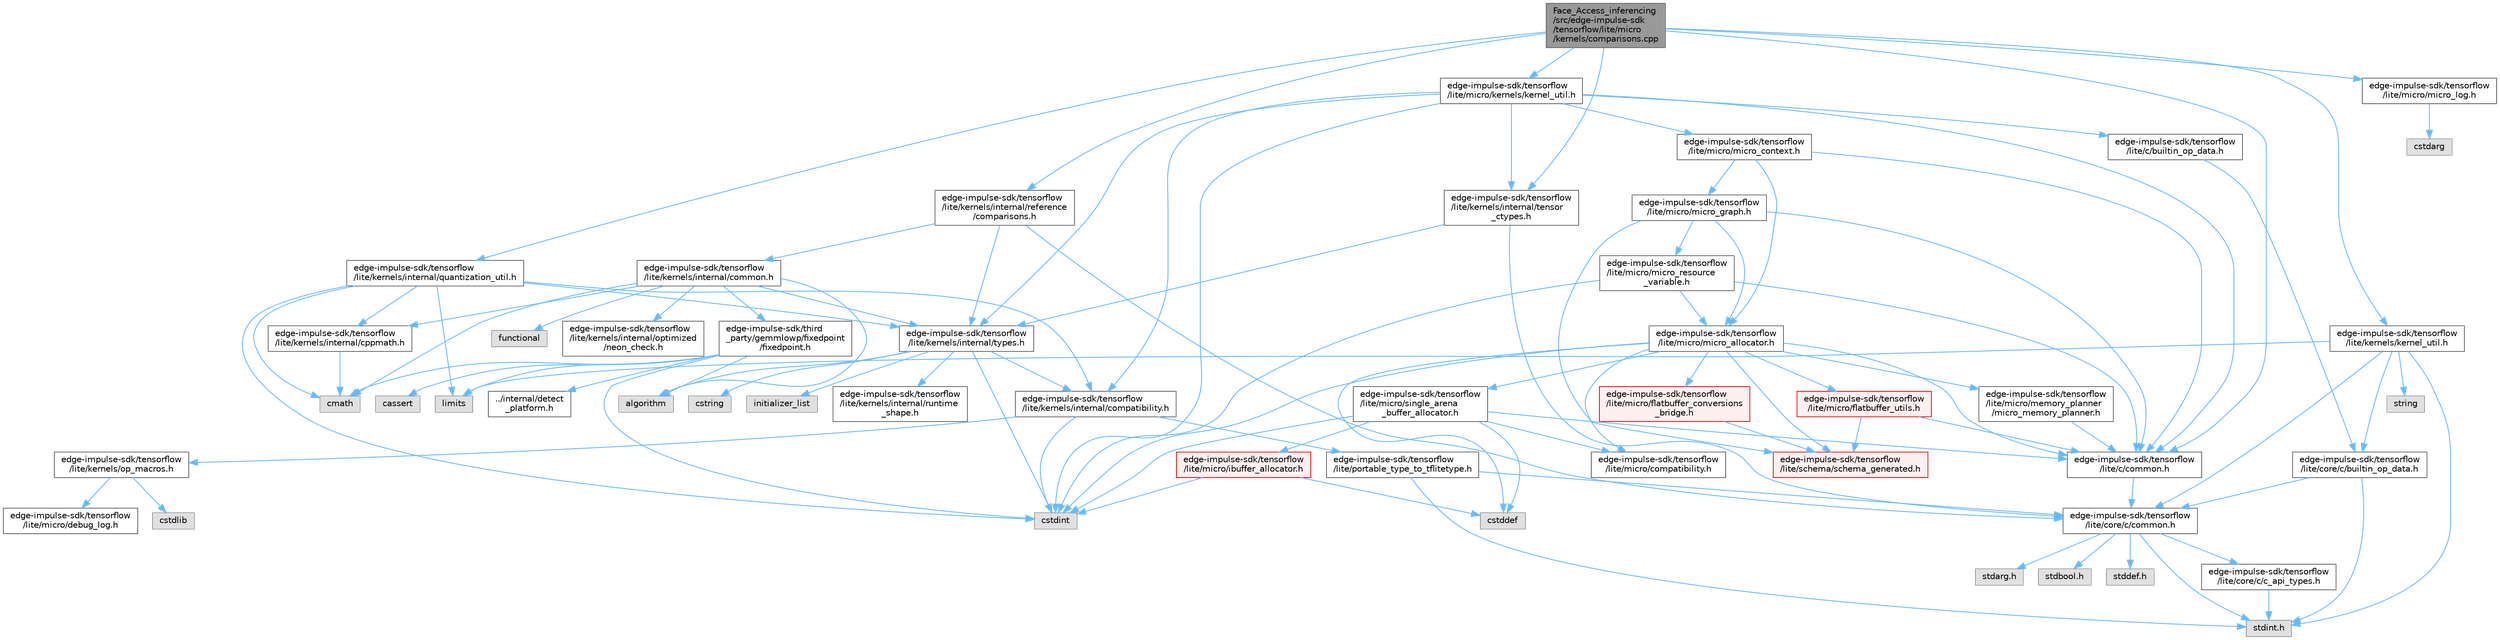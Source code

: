 digraph "Face_Access_inferencing/src/edge-impulse-sdk/tensorflow/lite/micro/kernels/comparisons.cpp"
{
 // LATEX_PDF_SIZE
  bgcolor="transparent";
  edge [fontname=Helvetica,fontsize=10,labelfontname=Helvetica,labelfontsize=10];
  node [fontname=Helvetica,fontsize=10,shape=box,height=0.2,width=0.4];
  Node1 [id="Node000001",label="Face_Access_inferencing\l/src/edge-impulse-sdk\l/tensorflow/lite/micro\l/kernels/comparisons.cpp",height=0.2,width=0.4,color="gray40", fillcolor="grey60", style="filled", fontcolor="black",tooltip=" "];
  Node1 -> Node2 [id="edge99_Node000001_Node000002",color="steelblue1",style="solid",tooltip=" "];
  Node2 [id="Node000002",label="edge-impulse-sdk/tensorflow\l/lite/kernels/internal/reference\l/comparisons.h",height=0.2,width=0.4,color="grey40", fillcolor="white", style="filled",URL="$_face___access__inferencing_2src_2edge-impulse-sdk_2tensorflow_2lite_2kernels_2internal_2reference_2comparisons_8h.html",tooltip=" "];
  Node2 -> Node3 [id="edge100_Node000002_Node000003",color="steelblue1",style="solid",tooltip=" "];
  Node3 [id="Node000003",label="edge-impulse-sdk/tensorflow\l/lite/core/c/common.h",height=0.2,width=0.4,color="grey40", fillcolor="white", style="filled",URL="$_face___access__inferencing_2src_2edge-impulse-sdk_2tensorflow_2lite_2core_2c_2common_8h.html",tooltip=" "];
  Node3 -> Node4 [id="edge101_Node000003_Node000004",color="steelblue1",style="solid",tooltip=" "];
  Node4 [id="Node000004",label="stdarg.h",height=0.2,width=0.4,color="grey60", fillcolor="#E0E0E0", style="filled",tooltip=" "];
  Node3 -> Node5 [id="edge102_Node000003_Node000005",color="steelblue1",style="solid",tooltip=" "];
  Node5 [id="Node000005",label="stdbool.h",height=0.2,width=0.4,color="grey60", fillcolor="#E0E0E0", style="filled",tooltip=" "];
  Node3 -> Node6 [id="edge103_Node000003_Node000006",color="steelblue1",style="solid",tooltip=" "];
  Node6 [id="Node000006",label="stddef.h",height=0.2,width=0.4,color="grey60", fillcolor="#E0E0E0", style="filled",tooltip=" "];
  Node3 -> Node7 [id="edge104_Node000003_Node000007",color="steelblue1",style="solid",tooltip=" "];
  Node7 [id="Node000007",label="stdint.h",height=0.2,width=0.4,color="grey60", fillcolor="#E0E0E0", style="filled",tooltip=" "];
  Node3 -> Node8 [id="edge105_Node000003_Node000008",color="steelblue1",style="solid",tooltip=" "];
  Node8 [id="Node000008",label="edge-impulse-sdk/tensorflow\l/lite/core/c/c_api_types.h",height=0.2,width=0.4,color="grey40", fillcolor="white", style="filled",URL="$_face___access__inferencing_2src_2edge-impulse-sdk_2tensorflow_2lite_2core_2c_2c__api__types_8h.html",tooltip=" "];
  Node8 -> Node7 [id="edge106_Node000008_Node000007",color="steelblue1",style="solid",tooltip=" "];
  Node2 -> Node9 [id="edge107_Node000002_Node000009",color="steelblue1",style="solid",tooltip=" "];
  Node9 [id="Node000009",label="edge-impulse-sdk/tensorflow\l/lite/kernels/internal/common.h",height=0.2,width=0.4,color="grey40", fillcolor="white", style="filled",URL="$_face___access__inferencing_2src_2edge-impulse-sdk_2tensorflow_2lite_2kernels_2internal_2common_8h.html",tooltip=" "];
  Node9 -> Node10 [id="edge108_Node000009_Node000010",color="steelblue1",style="solid",tooltip=" "];
  Node10 [id="Node000010",label="algorithm",height=0.2,width=0.4,color="grey60", fillcolor="#E0E0E0", style="filled",tooltip=" "];
  Node9 -> Node11 [id="edge109_Node000009_Node000011",color="steelblue1",style="solid",tooltip=" "];
  Node11 [id="Node000011",label="cmath",height=0.2,width=0.4,color="grey60", fillcolor="#E0E0E0", style="filled",tooltip=" "];
  Node9 -> Node12 [id="edge110_Node000009_Node000012",color="steelblue1",style="solid",tooltip=" "];
  Node12 [id="Node000012",label="functional",height=0.2,width=0.4,color="grey60", fillcolor="#E0E0E0", style="filled",tooltip=" "];
  Node9 -> Node13 [id="edge111_Node000009_Node000013",color="steelblue1",style="solid",tooltip=" "];
  Node13 [id="Node000013",label="edge-impulse-sdk/third\l_party/gemmlowp/fixedpoint\l/fixedpoint.h",height=0.2,width=0.4,color="grey40", fillcolor="white", style="filled",URL="$_face___access__inferencing_2src_2edge-impulse-sdk_2third__party_2gemmlowp_2fixedpoint_2fixedpoint_8h.html",tooltip=" "];
  Node13 -> Node10 [id="edge112_Node000013_Node000010",color="steelblue1",style="solid",tooltip=" "];
  Node13 -> Node14 [id="edge113_Node000013_Node000014",color="steelblue1",style="solid",tooltip=" "];
  Node14 [id="Node000014",label="cassert",height=0.2,width=0.4,color="grey60", fillcolor="#E0E0E0", style="filled",tooltip=" "];
  Node13 -> Node11 [id="edge114_Node000013_Node000011",color="steelblue1",style="solid",tooltip=" "];
  Node13 -> Node15 [id="edge115_Node000013_Node000015",color="steelblue1",style="solid",tooltip=" "];
  Node15 [id="Node000015",label="cstdint",height=0.2,width=0.4,color="grey60", fillcolor="#E0E0E0", style="filled",tooltip=" "];
  Node13 -> Node16 [id="edge116_Node000013_Node000016",color="steelblue1",style="solid",tooltip=" "];
  Node16 [id="Node000016",label="limits",height=0.2,width=0.4,color="grey60", fillcolor="#E0E0E0", style="filled",tooltip=" "];
  Node13 -> Node17 [id="edge117_Node000013_Node000017",color="steelblue1",style="solid",tooltip=" "];
  Node17 [id="Node000017",label="../internal/detect\l_platform.h",height=0.2,width=0.4,color="grey40", fillcolor="white", style="filled",URL="$_face___access__inferencing_2src_2edge-impulse-sdk_2third__party_2gemmlowp_2internal_2detect__platform_8h.html",tooltip=" "];
  Node9 -> Node18 [id="edge118_Node000009_Node000018",color="steelblue1",style="solid",tooltip=" "];
  Node18 [id="Node000018",label="edge-impulse-sdk/tensorflow\l/lite/kernels/internal/cppmath.h",height=0.2,width=0.4,color="grey40", fillcolor="white", style="filled",URL="$_face___access__inferencing_2src_2edge-impulse-sdk_2tensorflow_2lite_2kernels_2internal_2cppmath_8h.html",tooltip=" "];
  Node18 -> Node11 [id="edge119_Node000018_Node000011",color="steelblue1",style="solid",tooltip=" "];
  Node9 -> Node19 [id="edge120_Node000009_Node000019",color="steelblue1",style="solid",tooltip=" "];
  Node19 [id="Node000019",label="edge-impulse-sdk/tensorflow\l/lite/kernels/internal/optimized\l/neon_check.h",height=0.2,width=0.4,color="grey40", fillcolor="white", style="filled",URL="$_face___access__inferencing_2src_2edge-impulse-sdk_2tensorflow_2lite_2kernels_2internal_2optimized_2neon__check_8h.html",tooltip=" "];
  Node9 -> Node20 [id="edge121_Node000009_Node000020",color="steelblue1",style="solid",tooltip=" "];
  Node20 [id="Node000020",label="edge-impulse-sdk/tensorflow\l/lite/kernels/internal/types.h",height=0.2,width=0.4,color="grey40", fillcolor="white", style="filled",URL="$_face___access__inferencing_2src_2edge-impulse-sdk_2tensorflow_2lite_2kernels_2internal_2types_8h.html",tooltip=" "];
  Node20 -> Node10 [id="edge122_Node000020_Node000010",color="steelblue1",style="solid",tooltip=" "];
  Node20 -> Node15 [id="edge123_Node000020_Node000015",color="steelblue1",style="solid",tooltip=" "];
  Node20 -> Node21 [id="edge124_Node000020_Node000021",color="steelblue1",style="solid",tooltip=" "];
  Node21 [id="Node000021",label="cstring",height=0.2,width=0.4,color="grey60", fillcolor="#E0E0E0", style="filled",tooltip=" "];
  Node20 -> Node22 [id="edge125_Node000020_Node000022",color="steelblue1",style="solid",tooltip=" "];
  Node22 [id="Node000022",label="initializer_list",height=0.2,width=0.4,color="grey60", fillcolor="#E0E0E0", style="filled",tooltip=" "];
  Node20 -> Node23 [id="edge126_Node000020_Node000023",color="steelblue1",style="solid",tooltip=" "];
  Node23 [id="Node000023",label="edge-impulse-sdk/tensorflow\l/lite/kernels/internal/compatibility.h",height=0.2,width=0.4,color="grey40", fillcolor="white", style="filled",URL="$_face___access__inferencing_2src_2edge-impulse-sdk_2tensorflow_2lite_2kernels_2internal_2compatibility_8h.html",tooltip=" "];
  Node23 -> Node15 [id="edge127_Node000023_Node000015",color="steelblue1",style="solid",tooltip=" "];
  Node23 -> Node24 [id="edge128_Node000023_Node000024",color="steelblue1",style="solid",tooltip=" "];
  Node24 [id="Node000024",label="edge-impulse-sdk/tensorflow\l/lite/portable_type_to_tflitetype.h",height=0.2,width=0.4,color="grey40", fillcolor="white", style="filled",URL="$_face___access__inferencing_2src_2edge-impulse-sdk_2tensorflow_2lite_2portable__type__to__tflitetype_8h.html",tooltip=" "];
  Node24 -> Node7 [id="edge129_Node000024_Node000007",color="steelblue1",style="solid",tooltip=" "];
  Node24 -> Node3 [id="edge130_Node000024_Node000003",color="steelblue1",style="solid",tooltip=" "];
  Node23 -> Node25 [id="edge131_Node000023_Node000025",color="steelblue1",style="solid",tooltip=" "];
  Node25 [id="Node000025",label="edge-impulse-sdk/tensorflow\l/lite/kernels/op_macros.h",height=0.2,width=0.4,color="grey40", fillcolor="white", style="filled",URL="$_face___access__inferencing_2src_2edge-impulse-sdk_2tensorflow_2lite_2kernels_2op__macros_8h.html",tooltip=" "];
  Node25 -> Node26 [id="edge132_Node000025_Node000026",color="steelblue1",style="solid",tooltip=" "];
  Node26 [id="Node000026",label="edge-impulse-sdk/tensorflow\l/lite/micro/debug_log.h",height=0.2,width=0.4,color="grey40", fillcolor="white", style="filled",URL="$_face___access__inferencing_2src_2edge-impulse-sdk_2tensorflow_2lite_2micro_2debug__log_8h.html",tooltip=" "];
  Node25 -> Node27 [id="edge133_Node000025_Node000027",color="steelblue1",style="solid",tooltip=" "];
  Node27 [id="Node000027",label="cstdlib",height=0.2,width=0.4,color="grey60", fillcolor="#E0E0E0", style="filled",tooltip=" "];
  Node20 -> Node28 [id="edge134_Node000020_Node000028",color="steelblue1",style="solid",tooltip=" "];
  Node28 [id="Node000028",label="edge-impulse-sdk/tensorflow\l/lite/kernels/internal/runtime\l_shape.h",height=0.2,width=0.4,color="grey40", fillcolor="white", style="filled",URL="$_face___access__inferencing_2src_2edge-impulse-sdk_2tensorflow_2lite_2kernels_2internal_2runtime__shape_8h.html",tooltip=" "];
  Node2 -> Node20 [id="edge135_Node000002_Node000020",color="steelblue1",style="solid",tooltip=" "];
  Node1 -> Node29 [id="edge136_Node000001_Node000029",color="steelblue1",style="solid",tooltip=" "];
  Node29 [id="Node000029",label="edge-impulse-sdk/tensorflow\l/lite/c/common.h",height=0.2,width=0.4,color="grey40", fillcolor="white", style="filled",URL="$_face___access__inferencing_2src_2edge-impulse-sdk_2tensorflow_2lite_2c_2common_8h.html",tooltip=" "];
  Node29 -> Node3 [id="edge137_Node000029_Node000003",color="steelblue1",style="solid",tooltip=" "];
  Node1 -> Node30 [id="edge138_Node000001_Node000030",color="steelblue1",style="solid",tooltip=" "];
  Node30 [id="Node000030",label="edge-impulse-sdk/tensorflow\l/lite/kernels/internal/quantization_util.h",height=0.2,width=0.4,color="grey40", fillcolor="white", style="filled",URL="$_face___access__inferencing_2src_2edge-impulse-sdk_2tensorflow_2lite_2kernels_2internal_2quantization__util_8h.html",tooltip=" "];
  Node30 -> Node11 [id="edge139_Node000030_Node000011",color="steelblue1",style="solid",tooltip=" "];
  Node30 -> Node15 [id="edge140_Node000030_Node000015",color="steelblue1",style="solid",tooltip=" "];
  Node30 -> Node16 [id="edge141_Node000030_Node000016",color="steelblue1",style="solid",tooltip=" "];
  Node30 -> Node23 [id="edge142_Node000030_Node000023",color="steelblue1",style="solid",tooltip=" "];
  Node30 -> Node18 [id="edge143_Node000030_Node000018",color="steelblue1",style="solid",tooltip=" "];
  Node30 -> Node20 [id="edge144_Node000030_Node000020",color="steelblue1",style="solid",tooltip=" "];
  Node1 -> Node31 [id="edge145_Node000001_Node000031",color="steelblue1",style="solid",tooltip=" "];
  Node31 [id="Node000031",label="edge-impulse-sdk/tensorflow\l/lite/kernels/internal/tensor\l_ctypes.h",height=0.2,width=0.4,color="grey40", fillcolor="white", style="filled",URL="$_face___access__inferencing_2src_2edge-impulse-sdk_2tensorflow_2lite_2kernels_2internal_2tensor__ctypes_8h.html",tooltip=" "];
  Node31 -> Node3 [id="edge146_Node000031_Node000003",color="steelblue1",style="solid",tooltip=" "];
  Node31 -> Node20 [id="edge147_Node000031_Node000020",color="steelblue1",style="solid",tooltip=" "];
  Node1 -> Node32 [id="edge148_Node000001_Node000032",color="steelblue1",style="solid",tooltip=" "];
  Node32 [id="Node000032",label="edge-impulse-sdk/tensorflow\l/lite/kernels/kernel_util.h",height=0.2,width=0.4,color="grey40", fillcolor="white", style="filled",URL="$_face___access__inferencing_2src_2edge-impulse-sdk_2tensorflow_2lite_2kernels_2kernel__util_8h.html",tooltip=" "];
  Node32 -> Node7 [id="edge149_Node000032_Node000007",color="steelblue1",style="solid",tooltip=" "];
  Node32 -> Node16 [id="edge150_Node000032_Node000016",color="steelblue1",style="solid",tooltip=" "];
  Node32 -> Node33 [id="edge151_Node000032_Node000033",color="steelblue1",style="solid",tooltip=" "];
  Node33 [id="Node000033",label="string",height=0.2,width=0.4,color="grey60", fillcolor="#E0E0E0", style="filled",tooltip=" "];
  Node32 -> Node34 [id="edge152_Node000032_Node000034",color="steelblue1",style="solid",tooltip=" "];
  Node34 [id="Node000034",label="edge-impulse-sdk/tensorflow\l/lite/core/c/builtin_op_data.h",height=0.2,width=0.4,color="grey40", fillcolor="white", style="filled",URL="$_face___access__inferencing_2src_2edge-impulse-sdk_2tensorflow_2lite_2core_2c_2builtin__op__data_8h.html",tooltip=" "];
  Node34 -> Node7 [id="edge153_Node000034_Node000007",color="steelblue1",style="solid",tooltip=" "];
  Node34 -> Node3 [id="edge154_Node000034_Node000003",color="steelblue1",style="solid",tooltip=" "];
  Node32 -> Node3 [id="edge155_Node000032_Node000003",color="steelblue1",style="solid",tooltip=" "];
  Node1 -> Node35 [id="edge156_Node000001_Node000035",color="steelblue1",style="solid",tooltip=" "];
  Node35 [id="Node000035",label="edge-impulse-sdk/tensorflow\l/lite/micro/kernels/kernel_util.h",height=0.2,width=0.4,color="grey40", fillcolor="white", style="filled",URL="$_face___access__inferencing_2src_2edge-impulse-sdk_2tensorflow_2lite_2micro_2kernels_2kernel__util_8h.html",tooltip=" "];
  Node35 -> Node15 [id="edge157_Node000035_Node000015",color="steelblue1",style="solid",tooltip=" "];
  Node35 -> Node36 [id="edge158_Node000035_Node000036",color="steelblue1",style="solid",tooltip=" "];
  Node36 [id="Node000036",label="edge-impulse-sdk/tensorflow\l/lite/c/builtin_op_data.h",height=0.2,width=0.4,color="grey40", fillcolor="white", style="filled",URL="$_face___access__inferencing_2src_2edge-impulse-sdk_2tensorflow_2lite_2c_2builtin__op__data_8h.html",tooltip=" "];
  Node36 -> Node34 [id="edge159_Node000036_Node000034",color="steelblue1",style="solid",tooltip=" "];
  Node35 -> Node29 [id="edge160_Node000035_Node000029",color="steelblue1",style="solid",tooltip=" "];
  Node35 -> Node23 [id="edge161_Node000035_Node000023",color="steelblue1",style="solid",tooltip=" "];
  Node35 -> Node31 [id="edge162_Node000035_Node000031",color="steelblue1",style="solid",tooltip=" "];
  Node35 -> Node20 [id="edge163_Node000035_Node000020",color="steelblue1",style="solid",tooltip=" "];
  Node35 -> Node37 [id="edge164_Node000035_Node000037",color="steelblue1",style="solid",tooltip=" "];
  Node37 [id="Node000037",label="edge-impulse-sdk/tensorflow\l/lite/micro/micro_context.h",height=0.2,width=0.4,color="grey40", fillcolor="white", style="filled",URL="$_face___access__inferencing_2src_2edge-impulse-sdk_2tensorflow_2lite_2micro_2micro__context_8h.html",tooltip=" "];
  Node37 -> Node29 [id="edge165_Node000037_Node000029",color="steelblue1",style="solid",tooltip=" "];
  Node37 -> Node38 [id="edge166_Node000037_Node000038",color="steelblue1",style="solid",tooltip=" "];
  Node38 [id="Node000038",label="edge-impulse-sdk/tensorflow\l/lite/micro/micro_allocator.h",height=0.2,width=0.4,color="grey40", fillcolor="white", style="filled",URL="$_face___access__inferencing_2src_2edge-impulse-sdk_2tensorflow_2lite_2micro_2micro__allocator_8h.html",tooltip=" "];
  Node38 -> Node39 [id="edge167_Node000038_Node000039",color="steelblue1",style="solid",tooltip=" "];
  Node39 [id="Node000039",label="cstddef",height=0.2,width=0.4,color="grey60", fillcolor="#E0E0E0", style="filled",tooltip=" "];
  Node38 -> Node15 [id="edge168_Node000038_Node000015",color="steelblue1",style="solid",tooltip=" "];
  Node38 -> Node29 [id="edge169_Node000038_Node000029",color="steelblue1",style="solid",tooltip=" "];
  Node38 -> Node40 [id="edge170_Node000038_Node000040",color="steelblue1",style="solid",tooltip=" "];
  Node40 [id="Node000040",label="edge-impulse-sdk/tensorflow\l/lite/micro/single_arena\l_buffer_allocator.h",height=0.2,width=0.4,color="grey40", fillcolor="white", style="filled",URL="$_face___access__inferencing_2src_2edge-impulse-sdk_2tensorflow_2lite_2micro_2single__arena__buffer__allocator_8h.html",tooltip=" "];
  Node40 -> Node39 [id="edge171_Node000040_Node000039",color="steelblue1",style="solid",tooltip=" "];
  Node40 -> Node15 [id="edge172_Node000040_Node000015",color="steelblue1",style="solid",tooltip=" "];
  Node40 -> Node29 [id="edge173_Node000040_Node000029",color="steelblue1",style="solid",tooltip=" "];
  Node40 -> Node41 [id="edge174_Node000040_Node000041",color="steelblue1",style="solid",tooltip=" "];
  Node41 [id="Node000041",label="edge-impulse-sdk/tensorflow\l/lite/micro/ibuffer_allocator.h",height=0.2,width=0.4,color="red", fillcolor="#FFF0F0", style="filled",URL="$_face___access__inferencing_2src_2edge-impulse-sdk_2tensorflow_2lite_2micro_2ibuffer__allocator_8h.html",tooltip=" "];
  Node41 -> Node39 [id="edge175_Node000041_Node000039",color="steelblue1",style="solid",tooltip=" "];
  Node41 -> Node15 [id="edge176_Node000041_Node000015",color="steelblue1",style="solid",tooltip=" "];
  Node40 -> Node43 [id="edge177_Node000040_Node000043",color="steelblue1",style="solid",tooltip=" "];
  Node43 [id="Node000043",label="edge-impulse-sdk/tensorflow\l/lite/micro/compatibility.h",height=0.2,width=0.4,color="grey40", fillcolor="white", style="filled",URL="$_face___access__inferencing_2src_2edge-impulse-sdk_2tensorflow_2lite_2micro_2compatibility_8h.html",tooltip=" "];
  Node38 -> Node43 [id="edge178_Node000038_Node000043",color="steelblue1",style="solid",tooltip=" "];
  Node38 -> Node44 [id="edge179_Node000038_Node000044",color="steelblue1",style="solid",tooltip=" "];
  Node44 [id="Node000044",label="edge-impulse-sdk/tensorflow\l/lite/micro/flatbuffer_utils.h",height=0.2,width=0.4,color="red", fillcolor="#FFF0F0", style="filled",URL="$_face___access__inferencing_2src_2edge-impulse-sdk_2tensorflow_2lite_2micro_2flatbuffer__utils_8h.html",tooltip=" "];
  Node44 -> Node29 [id="edge180_Node000044_Node000029",color="steelblue1",style="solid",tooltip=" "];
  Node44 -> Node75 [id="edge181_Node000044_Node000075",color="steelblue1",style="solid",tooltip=" "];
  Node75 [id="Node000075",label="edge-impulse-sdk/tensorflow\l/lite/schema/schema_generated.h",height=0.2,width=0.4,color="red", fillcolor="#FFF0F0", style="filled",URL="$_face___access__inferencing_2src_2edge-impulse-sdk_2tensorflow_2lite_2schema_2schema__generated_8h.html",tooltip=" "];
  Node38 -> Node76 [id="edge182_Node000038_Node000076",color="steelblue1",style="solid",tooltip=" "];
  Node76 [id="Node000076",label="edge-impulse-sdk/tensorflow\l/lite/micro/memory_planner\l/micro_memory_planner.h",height=0.2,width=0.4,color="grey40", fillcolor="white", style="filled",URL="$_face___access__inferencing_2src_2edge-impulse-sdk_2tensorflow_2lite_2micro_2memory__planner_2micro__memory__planner_8h.html",tooltip=" "];
  Node76 -> Node29 [id="edge183_Node000076_Node000029",color="steelblue1",style="solid",tooltip=" "];
  Node38 -> Node77 [id="edge184_Node000038_Node000077",color="steelblue1",style="solid",tooltip=" "];
  Node77 [id="Node000077",label="edge-impulse-sdk/tensorflow\l/lite/micro/flatbuffer_conversions\l_bridge.h",height=0.2,width=0.4,color="red", fillcolor="#FFF0F0", style="filled",URL="$_face___access__inferencing_2src_2edge-impulse-sdk_2tensorflow_2lite_2micro_2flatbuffer__conversions__bridge_8h.html",tooltip=" "];
  Node77 -> Node75 [id="edge185_Node000077_Node000075",color="steelblue1",style="solid",tooltip=" "];
  Node38 -> Node75 [id="edge186_Node000038_Node000075",color="steelblue1",style="solid",tooltip=" "];
  Node37 -> Node82 [id="edge187_Node000037_Node000082",color="steelblue1",style="solid",tooltip=" "];
  Node82 [id="Node000082",label="edge-impulse-sdk/tensorflow\l/lite/micro/micro_graph.h",height=0.2,width=0.4,color="grey40", fillcolor="white", style="filled",URL="$_face___access__inferencing_2src_2edge-impulse-sdk_2tensorflow_2lite_2micro_2micro__graph_8h.html",tooltip=" "];
  Node82 -> Node29 [id="edge188_Node000082_Node000029",color="steelblue1",style="solid",tooltip=" "];
  Node82 -> Node38 [id="edge189_Node000082_Node000038",color="steelblue1",style="solid",tooltip=" "];
  Node82 -> Node83 [id="edge190_Node000082_Node000083",color="steelblue1",style="solid",tooltip=" "];
  Node83 [id="Node000083",label="edge-impulse-sdk/tensorflow\l/lite/micro/micro_resource\l_variable.h",height=0.2,width=0.4,color="grey40", fillcolor="white", style="filled",URL="$_face___access__inferencing_2src_2edge-impulse-sdk_2tensorflow_2lite_2micro_2micro__resource__variable_8h.html",tooltip=" "];
  Node83 -> Node15 [id="edge191_Node000083_Node000015",color="steelblue1",style="solid",tooltip=" "];
  Node83 -> Node29 [id="edge192_Node000083_Node000029",color="steelblue1",style="solid",tooltip=" "];
  Node83 -> Node38 [id="edge193_Node000083_Node000038",color="steelblue1",style="solid",tooltip=" "];
  Node82 -> Node75 [id="edge194_Node000082_Node000075",color="steelblue1",style="solid",tooltip=" "];
  Node1 -> Node84 [id="edge195_Node000001_Node000084",color="steelblue1",style="solid",tooltip=" "];
  Node84 [id="Node000084",label="edge-impulse-sdk/tensorflow\l/lite/micro/micro_log.h",height=0.2,width=0.4,color="grey40", fillcolor="white", style="filled",URL="$_face___access__inferencing_2src_2edge-impulse-sdk_2tensorflow_2lite_2micro_2micro__log_8h.html",tooltip=" "];
  Node84 -> Node81 [id="edge196_Node000084_Node000081",color="steelblue1",style="solid",tooltip=" "];
  Node81 [id="Node000081",label="cstdarg",height=0.2,width=0.4,color="grey60", fillcolor="#E0E0E0", style="filled",tooltip=" "];
}
